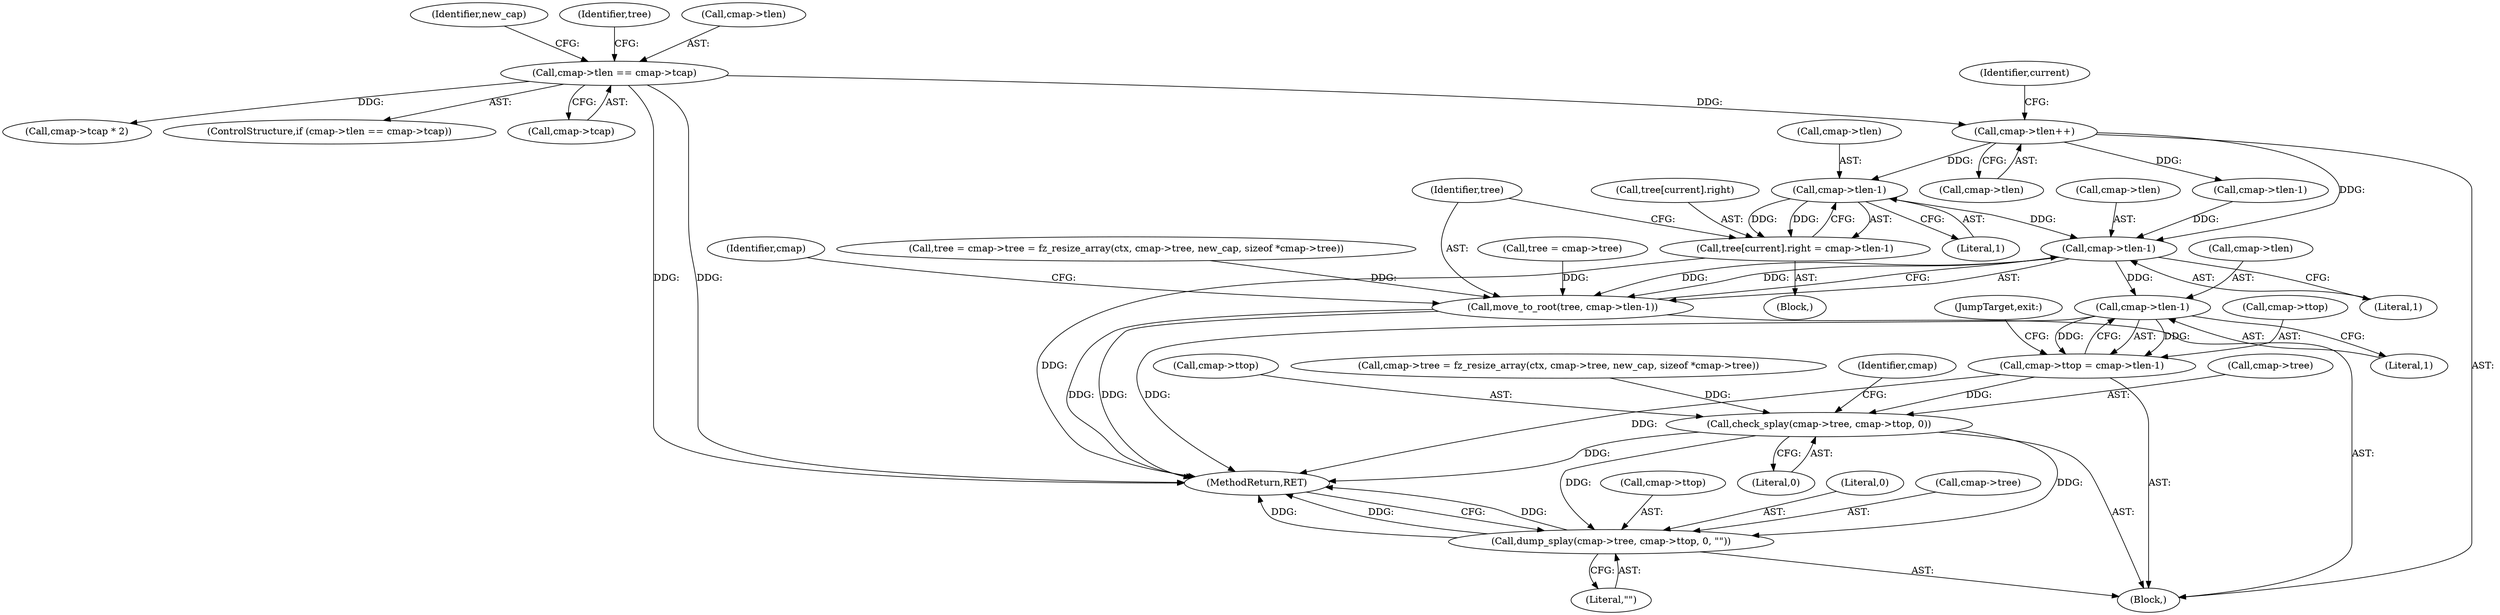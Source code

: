 digraph "0_ghostscript_71ceebcf56e682504da22c4035b39a2d451e8ffd@pointer" {
"1000721" [label="(Call,cmap->tlen-1)"];
"1000672" [label="(Call,cmap->tlen++)"];
"1000566" [label="(Call,cmap->tlen == cmap->tcap)"];
"1000715" [label="(Call,tree[current].right = cmap->tlen-1)"];
"1000728" [label="(Call,cmap->tlen-1)"];
"1000726" [label="(Call,move_to_root(tree, cmap->tlen-1))"];
"1000737" [label="(Call,cmap->tlen-1)"];
"1000733" [label="(Call,cmap->ttop = cmap->tlen-1)"];
"1000744" [label="(Call,check_splay(cmap->tree, cmap->ttop, 0))"];
"1000752" [label="(Call,dump_splay(cmap->tree, cmap->ttop, 0, \"\"))"];
"1000742" [label="(JumpTarget,exit:)"];
"1000725" [label="(Literal,1)"];
"1000744" [label="(Call,check_splay(cmap->tree, cmap->ttop, 0))"];
"1000741" [label="(Literal,1)"];
"1000119" [label="(Block,)"];
"1000581" [label="(Call,cmap->tcap * 2)"];
"1000721" [label="(Call,cmap->tlen-1)"];
"1000760" [label="(Literal,\"\")"];
"1000748" [label="(Call,cmap->ttop)"];
"1000751" [label="(Literal,0)"];
"1000756" [label="(Call,cmap->ttop)"];
"1000706" [label="(Block,)"];
"1000729" [label="(Call,cmap->tlen)"];
"1000759" [label="(Literal,0)"];
"1000738" [label="(Call,cmap->tlen)"];
"1000134" [label="(Call,tree = cmap->tree)"];
"1000566" [label="(Call,cmap->tlen == cmap->tcap)"];
"1000589" [label="(Call,cmap->tree = fz_resize_array(ctx, cmap->tree, new_cap, sizeof *cmap->tree))"];
"1000678" [label="(Identifier,current)"];
"1000576" [label="(Identifier,new_cap)"];
"1000734" [label="(Call,cmap->ttop)"];
"1000565" [label="(ControlStructure,if (cmap->tlen == cmap->tcap))"];
"1000728" [label="(Call,cmap->tlen-1)"];
"1000735" [label="(Identifier,cmap)"];
"1000752" [label="(Call,dump_splay(cmap->tree, cmap->ttop, 0, \"\"))"];
"1000754" [label="(Identifier,cmap)"];
"1000570" [label="(Call,cmap->tcap)"];
"1000587" [label="(Call,tree = cmap->tree = fz_resize_array(ctx, cmap->tree, new_cap, sizeof *cmap->tree))"];
"1000722" [label="(Call,cmap->tlen)"];
"1000612" [label="(Identifier,tree)"];
"1000753" [label="(Call,cmap->tree)"];
"1000700" [label="(Call,cmap->tlen-1)"];
"1000715" [label="(Call,tree[current].right = cmap->tlen-1)"];
"1000727" [label="(Identifier,tree)"];
"1000673" [label="(Call,cmap->tlen)"];
"1000672" [label="(Call,cmap->tlen++)"];
"1000733" [label="(Call,cmap->ttop = cmap->tlen-1)"];
"1000737" [label="(Call,cmap->tlen-1)"];
"1000761" [label="(MethodReturn,RET)"];
"1000726" [label="(Call,move_to_root(tree, cmap->tlen-1))"];
"1000716" [label="(Call,tree[current].right)"];
"1000567" [label="(Call,cmap->tlen)"];
"1000745" [label="(Call,cmap->tree)"];
"1000732" [label="(Literal,1)"];
"1000721" -> "1000715"  [label="AST: "];
"1000721" -> "1000725"  [label="CFG: "];
"1000722" -> "1000721"  [label="AST: "];
"1000725" -> "1000721"  [label="AST: "];
"1000715" -> "1000721"  [label="CFG: "];
"1000721" -> "1000715"  [label="DDG: "];
"1000721" -> "1000715"  [label="DDG: "];
"1000672" -> "1000721"  [label="DDG: "];
"1000721" -> "1000728"  [label="DDG: "];
"1000672" -> "1000119"  [label="AST: "];
"1000672" -> "1000673"  [label="CFG: "];
"1000673" -> "1000672"  [label="AST: "];
"1000678" -> "1000672"  [label="CFG: "];
"1000566" -> "1000672"  [label="DDG: "];
"1000672" -> "1000700"  [label="DDG: "];
"1000672" -> "1000728"  [label="DDG: "];
"1000566" -> "1000565"  [label="AST: "];
"1000566" -> "1000570"  [label="CFG: "];
"1000567" -> "1000566"  [label="AST: "];
"1000570" -> "1000566"  [label="AST: "];
"1000576" -> "1000566"  [label="CFG: "];
"1000612" -> "1000566"  [label="CFG: "];
"1000566" -> "1000761"  [label="DDG: "];
"1000566" -> "1000761"  [label="DDG: "];
"1000566" -> "1000581"  [label="DDG: "];
"1000715" -> "1000706"  [label="AST: "];
"1000716" -> "1000715"  [label="AST: "];
"1000727" -> "1000715"  [label="CFG: "];
"1000715" -> "1000761"  [label="DDG: "];
"1000728" -> "1000726"  [label="AST: "];
"1000728" -> "1000732"  [label="CFG: "];
"1000729" -> "1000728"  [label="AST: "];
"1000732" -> "1000728"  [label="AST: "];
"1000726" -> "1000728"  [label="CFG: "];
"1000728" -> "1000726"  [label="DDG: "];
"1000728" -> "1000726"  [label="DDG: "];
"1000700" -> "1000728"  [label="DDG: "];
"1000728" -> "1000737"  [label="DDG: "];
"1000726" -> "1000119"  [label="AST: "];
"1000727" -> "1000726"  [label="AST: "];
"1000735" -> "1000726"  [label="CFG: "];
"1000726" -> "1000761"  [label="DDG: "];
"1000726" -> "1000761"  [label="DDG: "];
"1000587" -> "1000726"  [label="DDG: "];
"1000134" -> "1000726"  [label="DDG: "];
"1000737" -> "1000733"  [label="AST: "];
"1000737" -> "1000741"  [label="CFG: "];
"1000738" -> "1000737"  [label="AST: "];
"1000741" -> "1000737"  [label="AST: "];
"1000733" -> "1000737"  [label="CFG: "];
"1000737" -> "1000761"  [label="DDG: "];
"1000737" -> "1000733"  [label="DDG: "];
"1000737" -> "1000733"  [label="DDG: "];
"1000733" -> "1000119"  [label="AST: "];
"1000734" -> "1000733"  [label="AST: "];
"1000742" -> "1000733"  [label="CFG: "];
"1000733" -> "1000761"  [label="DDG: "];
"1000733" -> "1000744"  [label="DDG: "];
"1000744" -> "1000119"  [label="AST: "];
"1000744" -> "1000751"  [label="CFG: "];
"1000745" -> "1000744"  [label="AST: "];
"1000748" -> "1000744"  [label="AST: "];
"1000751" -> "1000744"  [label="AST: "];
"1000754" -> "1000744"  [label="CFG: "];
"1000744" -> "1000761"  [label="DDG: "];
"1000589" -> "1000744"  [label="DDG: "];
"1000744" -> "1000752"  [label="DDG: "];
"1000744" -> "1000752"  [label="DDG: "];
"1000752" -> "1000119"  [label="AST: "];
"1000752" -> "1000760"  [label="CFG: "];
"1000753" -> "1000752"  [label="AST: "];
"1000756" -> "1000752"  [label="AST: "];
"1000759" -> "1000752"  [label="AST: "];
"1000760" -> "1000752"  [label="AST: "];
"1000761" -> "1000752"  [label="CFG: "];
"1000752" -> "1000761"  [label="DDG: "];
"1000752" -> "1000761"  [label="DDG: "];
"1000752" -> "1000761"  [label="DDG: "];
}
